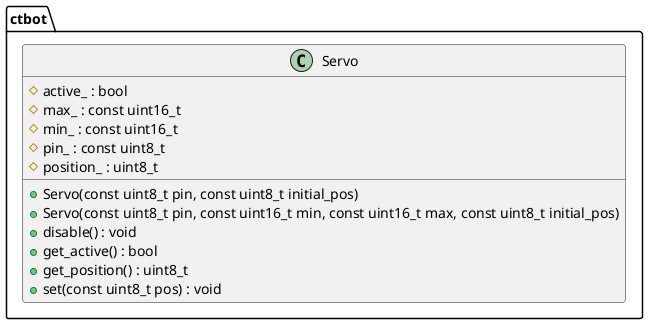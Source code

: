 @startuml servo

namespace ctbot {
    class Servo {
        +Servo(const uint8_t pin, const uint8_t initial_pos)
        +Servo(const uint8_t pin, const uint16_t min, const uint16_t max, const uint8_t initial_pos)
        +disable() : void
        +get_active() : bool
        +get_position() : uint8_t
        +set(const uint8_t pos) : void
        #active_ : bool
        #max_ : const uint16_t
        #min_ : const uint16_t
        #pin_ : const uint8_t
        #position_ : uint8_t
    }
}

@enduml
